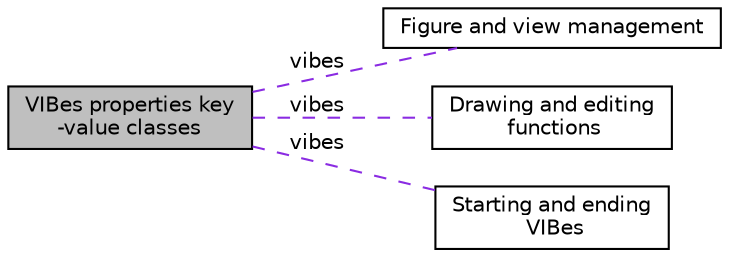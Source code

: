 digraph "VIBes properties key-value classes"
{
  edge [fontname="Helvetica",fontsize="10",labelfontname="Helvetica",labelfontsize="10"];
  node [fontname="Helvetica",fontsize="10",shape=box];
  rankdir=LR;
  Node3 [label="Figure and view management",height=0.2,width=0.4,color="black", fillcolor="white", style="filled",URL="$group__figure.html",tooltip="VIBes drawings are performed on figures. These functions provide a way to create, save and manipulate..."];
  Node1 [label="VIBes properties key\l-value classes",height=0.2,width=0.4,color="black", fillcolor="grey75", style="filled", fontcolor="black",tooltip=" "];
  Node4 [label="Drawing and editing\l functions",height=0.2,width=0.4,color="black", fillcolor="white", style="filled",URL="$group__drawing.html",tooltip="Functions to draw primitives on Vibes figures, group objects, modify graphics attributes and remove o..."];
  Node2 [label="Starting and ending\l VIBes",height=0.2,width=0.4,color="black", fillcolor="white", style="filled",URL="$group__connection.html",tooltip="Functions for establishing connection with the VIBes viewer application."];
  Node1->Node2 [shape=plaintext, label="vibes", color="blueviolet", dir="none", style="dashed"];
  Node1->Node3 [shape=plaintext, label="vibes", color="blueviolet", dir="none", style="dashed"];
  Node1->Node4 [shape=plaintext, label="vibes", color="blueviolet", dir="none", style="dashed"];
}
